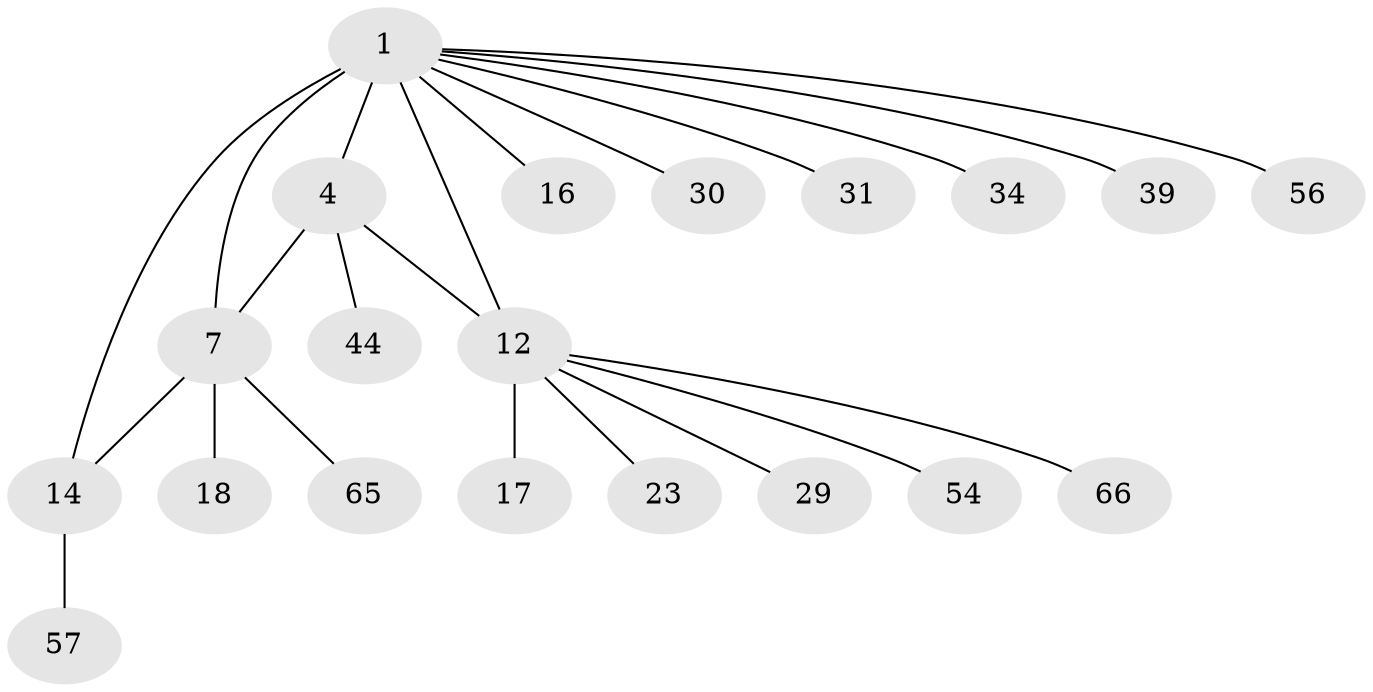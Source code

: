 // original degree distribution, {6: 0.07246376811594203, 4: 0.028985507246376812, 11: 0.014492753623188406, 7: 0.028985507246376812, 5: 0.043478260869565216, 3: 0.07246376811594203, 10: 0.014492753623188406, 1: 0.5072463768115942, 2: 0.21739130434782608}
// Generated by graph-tools (version 1.1) at 2025/19/03/04/25 18:19:47]
// undirected, 20 vertices, 22 edges
graph export_dot {
graph [start="1"]
  node [color=gray90,style=filled];
  1 [super="+32+10+46+25+2"];
  4 [super="+47+40+61+26+38"];
  7 [super="+41+19+8"];
  12;
  14 [super="+15+20+42+33"];
  16 [super="+28+63"];
  17;
  18;
  23;
  29 [super="+50"];
  30 [super="+45"];
  31;
  34;
  39;
  44 [super="+51"];
  54;
  56;
  57;
  65;
  66;
  1 -- 16;
  1 -- 34;
  1 -- 7 [weight=4];
  1 -- 12 [weight=4];
  1 -- 4 [weight=2];
  1 -- 39;
  1 -- 14 [weight=4];
  1 -- 56;
  1 -- 30;
  1 -- 31;
  4 -- 44;
  4 -- 7;
  4 -- 12;
  7 -- 65;
  7 -- 18;
  7 -- 14;
  12 -- 17;
  12 -- 23;
  12 -- 29;
  12 -- 54;
  12 -- 66;
  14 -- 57;
}
